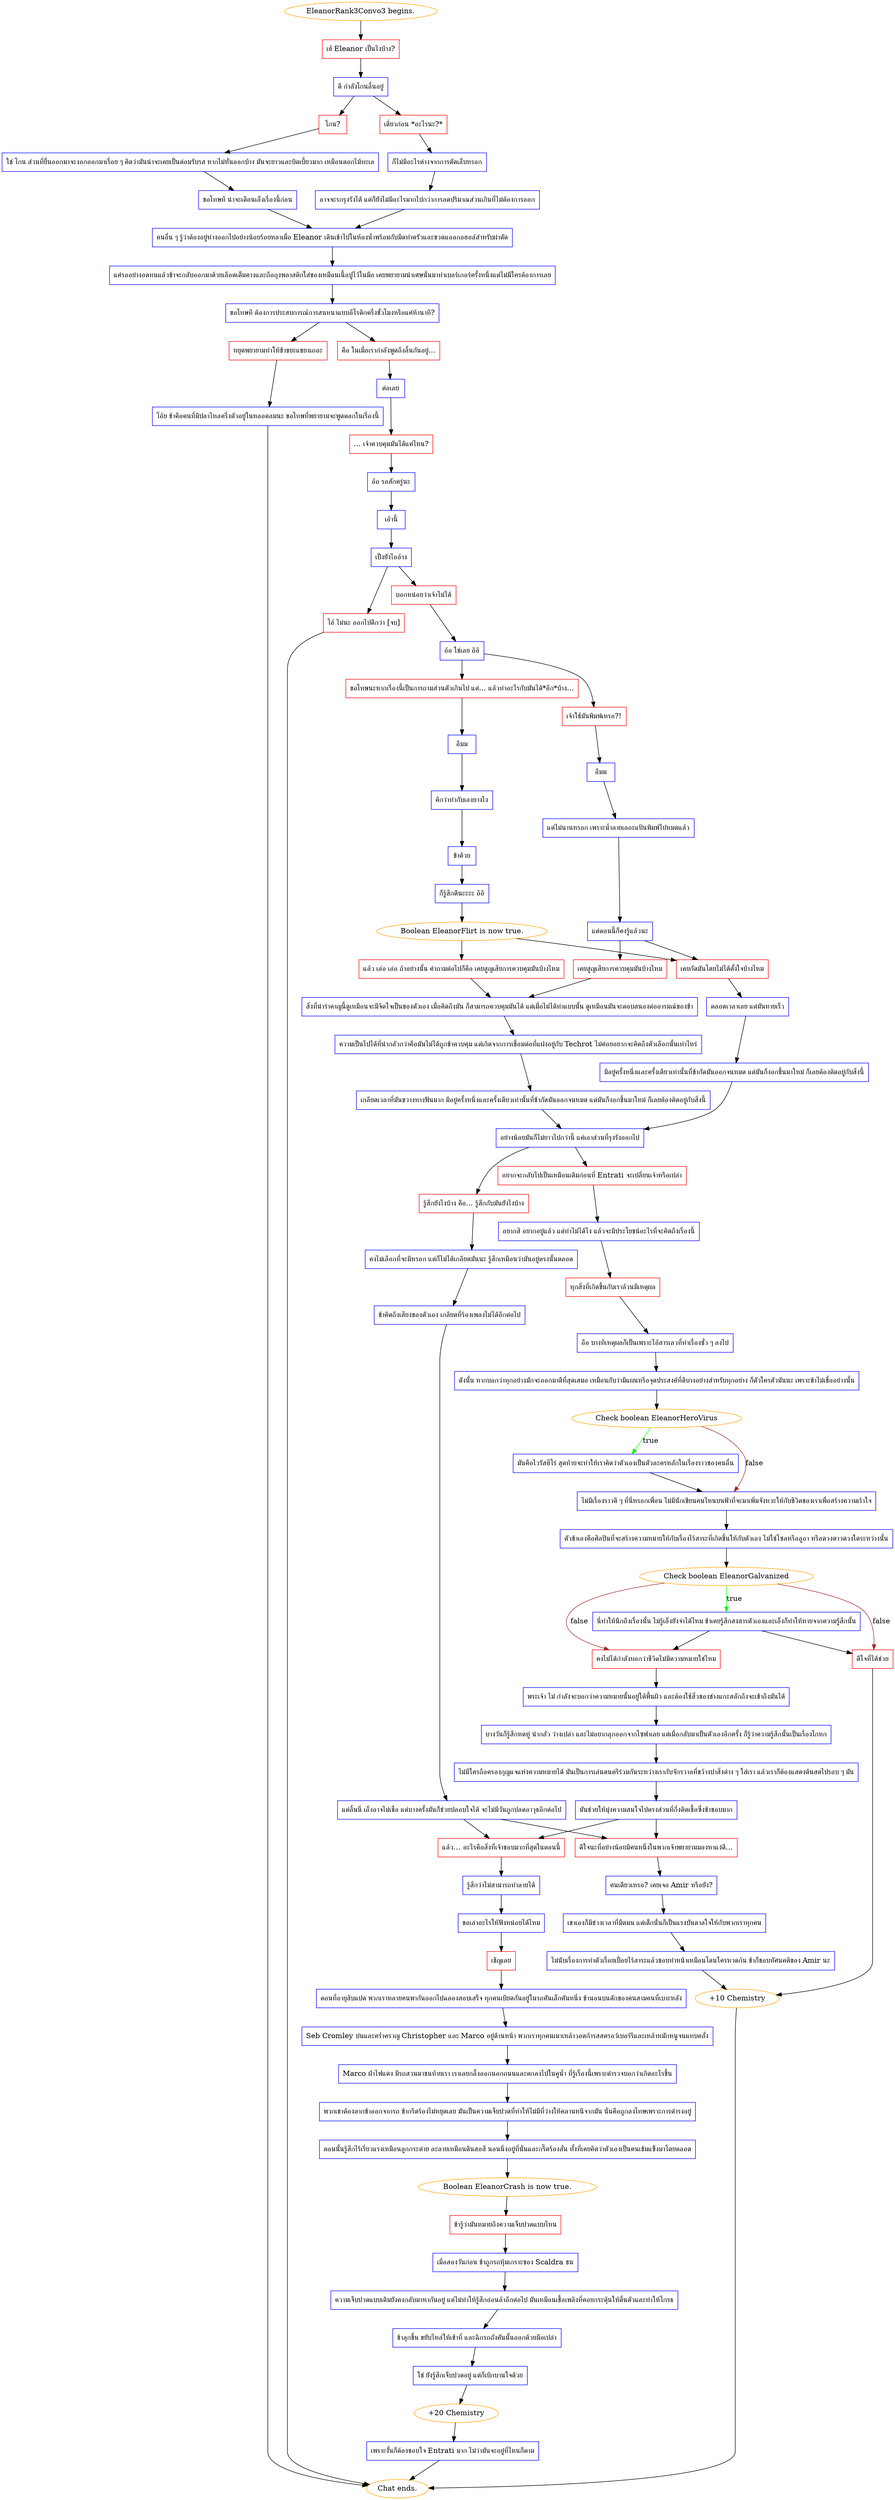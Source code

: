 digraph {
	"EleanorRank3Convo3 begins." [color=orange];
		"EleanorRank3Convo3 begins." -> j133234911;
	j133234911 [label="เฮ้ Eleanor เป็นไงบ้าง?",shape=box,color=red];
		j133234911 -> j3921492453;
	j3921492453 [label="ดี กำลังโกนลิ้นอยู่",shape=box,color=blue];
		j3921492453 -> j721394415;
		j3921492453 -> j1291449621;
	j721394415 [label="โกน?",shape=box,color=red];
		j721394415 -> j2962767804;
	j1291449621 [label="เดี๋ยวก่อน *อะไรนะ?*",shape=box,color=red];
		j1291449621 -> j2941122364;
	j2962767804 [label="ใช่ โกน ส่วนที่ยื่นออกมาจะงอกออกมาเรื่อย ๆ คิดว่ามันน่าจะเคยเป็นต่อมรับรส หากไม่หั่นออกบ้าง มันจะยาวและบิดเบี้ยวมาก เหมือนดอกไม้ทะเล",shape=box,color=blue];
		j2962767804 -> j2648762150;
	j2941122364 [label="ก็ไม่มีอะไรต่างจากการตัดเล็บหรอก",shape=box,color=blue];
		j2941122364 -> j3911799874;
	j2648762150 [label="ขอโทษที น่าจะเตือนเอ็งเรื่องนี้ก่อน",shape=box,color=blue];
		j2648762150 -> j272706876;
	j3911799874 [label="อาจจะรกรุงรังได้ แต่ก็ยังไม่มีอะไรมากไปกว่าการลดปริมาณส่วนเกินที่ไม่ต้องการออก",shape=box,color=blue];
		j3911799874 -> j272706876;
	j272706876 [label="คนอื่น ๆ รู้ว่าต้องอยู่ห่างออกไปอย่างน้อยร้อยหลาเมื่อ Eleanor เดินเข้าไปในห้องน้ำพร้อมกับมีดทำครัวและขวดแอลกอฮอล์สำหรับผ่าตัด",shape=box,color=blue];
		j272706876 -> j2228452033;
	j2228452033 [label="แค่รออย่างอดทนแล้วข้าจะกลับออกมาด้วยเลือดเต็มคางและถือถุงพลาสติกใส่ของเหมือนเนื้อปูไว้ในมือ เคยพยายามนำเศษนั่นมาทำเบอร์เกอร์ครั้งหนึ่งแต่ไม่มีใครต้องการเลย",shape=box,color=blue];
		j2228452033 -> j135546354;
	j135546354 [label="ขอโทษที ต้องการประสบการณ์การสนทนาแบบอีโรติกครึ่งชั่วโมงหรือแค่ห้านาที?",shape=box,color=blue];
		j135546354 -> j317119406;
		j135546354 -> j1756861643;
	j317119406 [label="หยุดพยายามทำให้ข้าขยะแขยงเถอะ",shape=box,color=red];
		j317119406 -> j4019651741;
	j1756861643 [label="คือ ในเมื่อเรากำลังพูดถึงลิ้นกันอยู่...",shape=box,color=red];
		j1756861643 -> j3814435080;
	j4019651741 [label="โอ้ย ข้าคือคนที่มีปลาไหลครึ่งตัวอยู่ในหลอดลมนะ ขอโทษที่พยายามจะพูดตลกในเรื่องนี้",shape=box,color=blue];
		j4019651741 -> "Chat ends.";
	j3814435080 [label="ต่อเลย",shape=box,color=blue];
		j3814435080 -> j3999112460;
	"Chat ends." [color=orange];
	j3999112460 [label="... เจ้าควบคุมมันได้แค่ไหน?",shape=box,color=red];
		j3999112460 -> j3009245897;
	j3009245897 [label="อ้อ รอสักครู่นะ",shape=box,color=blue];
		j3009245897 -> j2926822432;
	j2926822432 [label="เอ้านี้",shape=box,color=blue];
		j2926822432 -> j1885186275;
	j1885186275 [label="เป็งยังไออ้าง",shape=box,color=blue];
		j1885186275 -> j1772613206;
		j1885186275 -> j2285013242;
	j1772613206 [label="บอกหน่อยว่าเจ้าไม่ได้",shape=box,color=red];
		j1772613206 -> j2040750019;
	j2285013242 [label="โอ้ ไม่นะ ออกไปดีกว่า [จบ]",shape=box,color=red];
		j2285013242 -> "Chat ends.";
	j2040750019 [label="อ้อ ใช่เลย อิอิ",shape=box,color=blue];
		j2040750019 -> j729732209;
		j2040750019 -> j4278309611;
	j729732209 [label="เจ้าใช้มันพิมพ์เหรอ?!",shape=box,color=red];
		j729732209 -> j3538707981;
	j4278309611 [label="ขอโทษนะหากเรื่องนี้เป็นการถามส่วนตัวเกินไป แต่... แล้วทำอะไรกับมันได้*อีก*บ้าง...",shape=box,color=red];
		j4278309611 -> j2740440679;
	j3538707981 [label="อืมม",shape=box,color=blue];
		j3538707981 -> j4260302726;
	j2740440679 [label="อืมม",shape=box,color=blue];
		j2740440679 -> j2503950942;
	j4260302726 [label="แต่ไม่นานหรอก เพราะน้ำลายเลอะแป้นพิมพ์ไปหมดแล้ว",shape=box,color=blue];
		j4260302726 -> j2693525448;
	j2503950942 [label="คิกว่าทำกับเองยางไง",shape=box,color=blue];
		j2503950942 -> j3984981721;
	j2693525448 [label="แต่ตอนนี้ก็คงรู้แล้วนะ",shape=box,color=blue];
		j2693525448 -> j660423501;
		j2693525448 -> j1094121885;
	j3984981721 [label="ข้าด้วย",shape=box,color=blue];
		j3984981721 -> j3211457122;
	j660423501 [label="เคยสูญเสียการควบคุมมันบ้างไหม",shape=box,color=red];
		j660423501 -> j778013388;
	j1094121885 [label="เคยกัดมันโดยไม่ได้ตั้งใจบ้างไหม",shape=box,color=red];
		j1094121885 -> j439754329;
	j3211457122 [label="ก็รู้สึกดีนะะะะ อิอิ",shape=box,color=blue];
		j3211457122 -> j1548558611;
	j778013388 [label="สิ่งที่น่ารำคาญนี้ดูเหมือนจะมีจิตใจเป็นของตัวเอง เมื่อคิดถึงมัน ก็สามารถควบคุมมันได้ แต่เมื่อไม่ได้ทำแบบนั้น ดูเหมือนมันจะตอบสนองต่ออารมณ์ของข้า",shape=box,color=blue];
		j778013388 -> j3244423972;
	j439754329 [label="ตลอดเวลาเลย แต่มันหายเร็ว",shape=box,color=blue];
		j439754329 -> j1588774606;
	j1548558611 [label="Boolean EleanorFlirt is now true.",color=orange];
		j1548558611 -> j2091627502;
		j1548558611 -> j1094121885;
	j3244423972 [label="ความเป็นไปได้ที่น่ากลัวกว่าคือมันไม่ได้ถูกข้าควบคุม แต่เกิดจากการเชื่อมต่อที่แฝงอยู่กับ Techrot ไม่ค่อยอยากจะคิดถึงตัวเลือกนั้นเท่าไหร่",shape=box,color=blue];
		j3244423972 -> j3569052877;
	j1588774606 [label="มีอยู่ครั้งหนึ่งและครั้งเดียวเท่านั้นที่ข้ากัดมันออกจนหมด แต่มันก็งอกขึ้นมาใหม่ ก็เลยต้องติดอยู่กับสิ่งนี้",shape=box,color=blue];
		j1588774606 -> j1323599949;
	j2091627502 [label="แล้ว เอ่อ เอ่อ ถ้าอย่างนั้น คำถามต่อไปก็คือ เคยสูญเสียการควบคุมมันบ้างไหม",shape=box,color=red];
		j2091627502 -> j778013388;
	j3569052877 [label="เกลียดเวลาที่มันขวางทางฟันมาก มีอยู่ครั้งหนึ่งและครั้งเดียวเท่านั้นที่ข้ากัดมันออกจนหมด แต่มันก็งอกขึ้นมาใหม่ ก็เลยต้องติดอยู่กับสิ่งนี้",shape=box,color=blue];
		j3569052877 -> j1323599949;
	j1323599949 [label="อย่างน้อยมันก็ไม่ยาวไปกว่านี้ แค่เอาส่วนที่รุงรังออกไป",shape=box,color=blue];
		j1323599949 -> j776840309;
		j1323599949 -> j196201682;
	j776840309 [label="อยากจะกลับไปเป็นเหมือนเดิมก่อนที่ Entrati จะเปลี่ยนเจ้าหรือเปล่า",shape=box,color=red];
		j776840309 -> j2717276762;
	j196201682 [label="รู้สึกยังไงบ้าง คือ... รู้สึกกับมันยังไงบ้าง",shape=box,color=red];
		j196201682 -> j1471149236;
	j2717276762 [label="อยากสิ อยากอยู่แล้ว แต่ทำไม่ได้ไง แล้วจะมีประโยชน์อะไรที่จะคิดถึงเรื่องนี้",shape=box,color=blue];
		j2717276762 -> j101695758;
	j1471149236 [label="คงไม่เลือกที่จะมีหรอก แต่ก็ไม่ได้เกลียดมันนะ รู้สึกเหมือนว่ามันอยู่ตรงนั้นตลอด",shape=box,color=blue];
		j1471149236 -> j1040591246;
	j101695758 [label="ทุกสิ่งที่เกิดขึ้นกับเราล้วนมีเหตุผล",shape=box,color=red];
		j101695758 -> j2878405943;
	j1040591246 [label="ข้าคิดถึงเสียงของตัวเอง เกลียดที่ร้องเพลงไม่ได้อีกต่อไป",shape=box,color=blue];
		j1040591246 -> j2004599136;
	j2878405943 [label="อือ บางทีเหตุผลก็เป็นเพราะไอ้สารเลวที่ทำเรื่องชั่ว ๆ ลงไป",shape=box,color=blue];
		j2878405943 -> j969084271;
	j2004599136 [label="แต่ลิ้นนี่ เอ็งอาจไม่เชื่อ แต่บางครั้งมันก็ช่วยปลอบใจได้ จะไม่มีวันถูกปลดอาวุธอีกต่อไป",shape=box,color=blue];
		j2004599136 -> j873764000;
		j2004599136 -> j1848824728;
	j969084271 [label="ดังนั้น หากบอกว่าทุกอย่างมักจะออกมาดีที่สุดเสมอ เหมือนกับว่ามีแผนหรือจุดประสงค์ที่ดีบางอย่างสำหรับทุกอย่าง ก็ตัวใครตัวมันนะ เพราะข้าไม่เชื่ออย่างนั้น",shape=box,color=blue];
		j969084271 -> j2507987141;
	j873764000 [label="แล้ว… อะไรคือสิ่งที่เจ้าชอบมากที่สุดในตอนนี้",shape=box,color=red];
		j873764000 -> j2129852194;
	j1848824728 [label="ดีใจนะที่อย่างน้อยมีคนหนึ่งในพวกเจ้าพยายามมองหาแง่ดี...",shape=box,color=red];
		j1848824728 -> j2565047466;
	j2507987141 [label="Check boolean EleanorHeroVirus",color=orange];
		j2507987141 -> j1053846325 [label=true,color=green];
		j2507987141 -> j1147042565 [label=false,color=brown];
	j2129852194 [label="รู้สึกว่าไม่สามารถทำลายได้",shape=box,color=blue];
		j2129852194 -> j434389347;
	j2565047466 [label="คนเดียวเหรอ? เคยเจอ Amir หรือยัง?",shape=box,color=blue];
		j2565047466 -> j1821246651;
	j1053846325 [label="มันคือไวรัสฮีโร่ สุดท้ายจะทำให้เราคิดว่าตัวเองเป็นตัวละครหลักในเรื่องราวของคนอื่น",shape=box,color=blue];
		j1053846325 -> j1147042565;
	j1147042565 [label="ไม่มีเรื่องราวดี ๆ ที่นี่หรอกเพื่อน ไม่มีนักเขียนคนไหนบนฟ้าที่จะมาเพิ่มจังหวะให้กับชีวิตของเราเพื่อสร้างความเร้าใจ",shape=box,color=blue];
		j1147042565 -> j1115310149;
	j434389347 [label="ขอเล่าอะไรให้ฟังหน่อยได้ไหม",shape=box,color=blue];
		j434389347 -> j1807660065;
	j1821246651 [label="เขาเองก็มีช่วงเวลาที่มืดมน แต่เด็กนั่นก็เป็นแรงบันดาลใจให้กับพวกเราทุกคน",shape=box,color=blue];
		j1821246651 -> j4084429106;
	j1115310149 [label="ตัวข้าเองคือศิลปินที่จะสร้างความหมายให้กับเรื่องไร้สาระที่เกิดขึ้นให้กับตัวเอง ไม่ใช่โซลหรือลูอา หรือดวงดาวดวงใดระหว่างนั้น",shape=box,color=blue];
		j1115310149 -> j3106372514;
	j1807660065 [label="เชิญเลย",shape=box,color=red];
		j1807660065 -> j2621588393;
	j4084429106 [label="ไม่นับเรื่องการทำตัวเรื่อยเปื่อยไร้สาระแล้วชอบทำหน้าเหมือนโดนใครหวดก้น ข้าก็ชอบทัศนคติของ Amir นะ",shape=box,color=blue];
		j4084429106 -> j1933300832;
	j3106372514 [label="Check boolean EleanorGalvanized",color=orange];
		j3106372514 -> j2176904634 [label=true,color=green];
		j3106372514 -> j428570210 [label=false,color=brown];
		j3106372514 -> j3144735598 [label=false,color=brown];
	j2621588393 [label="ตอนที่อายุสิบแปด พวกเราหลายคนพากันออกไปฉลองสอบเสร็จ ทุกคนเบียดกันอยู่ในรถคันเล็กคันหนึ่ง ข้านอนบนตักของคนสามคนที่เบาะหลัง",shape=box,color=blue];
		j2621588393 -> j2613572430;
	j1933300832 [label="+10 Chemistry",color=orange];
		j1933300832 -> "Chat ends.";
	j2176904634 [label="นี่ทำให้นึกถึงเรื่องนั้น ไม่รู้เอ็งยังจำได้ไหม ข้าเคยรู้สึกสงสารตัวเองและเอ็งก็ทำให้หายจากความรู้สึกนั้น",shape=box,color=blue];
		j2176904634 -> j428570210;
		j2176904634 -> j3144735598;
	j428570210 [label="ดีใจที่ได้ช่วย",shape=box,color=red];
		j428570210 -> j1933300832;
	j3144735598 [label="คงไม่ได้กำลังบอกว่าชีวิตไม่มีความหมายใช่ไหม",shape=box,color=red];
		j3144735598 -> j808607885;
	j2613572430 [label="Seb Cromley บ่นและคร่ำครวญ Christopher และ Marco อยู่ด้านหน้า พวกเราทุกคนเมาเหล้าวอดก้ารสสตรอว์เบอร์รีและเหล้าหมักหนูจนแทบคลั่ง",shape=box,color=blue];
		j2613572430 -> j2232694070;
	j808607885 [label="พระเจ้า ไม่ กำลังจะบอกว่าความหมายนั้นอยู่ใต้พื้นผิว และต้องใช้สิ่วของช่างแกะสลักถึงจะเข้าถึงมันได้",shape=box,color=blue];
		j808607885 -> j514494820;
	j2232694070 [label="Marco ฝ่าไฟแดง มีรถสวนมาชนท้ายเรา เราเลยกลิ้งออกนอกถนนและตกลงไปในคูน้ำ ที่รู้เรื่องนี้เพราะตำรวจบอกว่าเกิดอะไรขึ้น",shape=box,color=blue];
		j2232694070 -> j3723039233;
	j514494820 [label="บางวันก็รู้สึกหดหู่ น่ากลัว ว่างเปล่า และไม่อยากลุกออกจากโซฟาเลย แต่เมื่อกลับมาเป็นตัวเองอีกครั้ง ก็รู้ว่าความรู้สึกนั้นเป็นเรื่องโกหก",shape=box,color=blue];
		j514494820 -> j1563741418;
	j3723039233 [label="พวกเขาต้องลากข้าออกจากรถ ข้ากรีดร้องไม่หยุดเลย มันเป็นความเจ็บปวดที่ทำให้ไม่มีที่ว่างให้คลานหนีจากมัน นั่นคือถูกลงโทษเพราะการดำรงอยู่",shape=box,color=blue];
		j3723039233 -> j3975830772;
	j1563741418 [label="ไม่มีใครถือครองกุญแจแห่งความหมายได้ มันเป็นการเล่นดนตรีร่วมกันระหว่างเรากับจักรวาลที่ขว้างปาสิ่งต่าง ๆ ใส่เรา แล้วเราก็ต้องแสดงด้นสดไปรอบ ๆ มัน",shape=box,color=blue];
		j1563741418 -> j1270803814;
	j3975830772 [label="ตอนนั้นรู้สึกไร้เรี่ยวแรงเหมือนลูกกระต่าย ละลายเหมือนดินสอสี นอนนิ่งอยู่ที่นั่นและกรี๊ดร้องลั่น ทั้งที่เคยคิดว่าตัวเองเป็นคนเข้มแข็งมาโดยตลอด",shape=box,color=blue];
		j3975830772 -> j664025848;
	j1270803814 [label="มันช่วยให้มุ่งความสนใจไปตรงส่วนที่กึ่งติดเชื้อซึ่งข้าชอบมาก",shape=box,color=blue];
		j1270803814 -> j873764000;
		j1270803814 -> j1848824728;
	j664025848 [label="Boolean EleanorCrash is now true.",color=orange];
		j664025848 -> j1228949329;
	j1228949329 [label="ข้ารู้ว่ามันหมายถึงความเจ็บปวดแบบไหน",shape=box,color=red];
		j1228949329 -> j3173923933;
	j3173923933 [label="เมื่อสองวันก่อน ข้าถูกรถหุ้มเกราะของ Scaldra ชน",shape=box,color=blue];
		j3173923933 -> j2801268549;
	j2801268549 [label="ความเจ็บปวดแบบเดิมยังคงกลับมาหากันอยู่ แต่ไม่ทำให้รู้สึกอ่อนล้าอีกต่อไป มันเหมือนเชื้อเพลิงที่คอยกระตุ้นให้ตื่นตัวและทำให้โกรธ",shape=box,color=blue];
		j2801268549 -> j226667964;
	j226667964 [label="ข้าลุกขึ้น ขยับไหล่ให้เข้าที่ และฉีกรถถังคันนั้นออกด้วยมือเปล่า",shape=box,color=blue];
		j226667964 -> j3505673869;
	j3505673869 [label="ใช่ ยังรู้สึกเจ็บปวดอยู่ แต่ก็เบิกบานใจด้วย",shape=box,color=blue];
		j3505673869 -> j1591944941;
	j1591944941 [label="+20 Chemistry",color=orange];
		j1591944941 -> j641892789;
	j641892789 [label="เพราะงั้นก็ต้องขอบใจ Entrati มาก ไม่ว่ามันจะอยู่ที่ไหนก็ตาม",shape=box,color=blue];
		j641892789 -> "Chat ends.";
}
